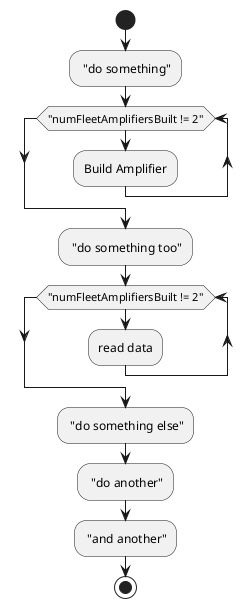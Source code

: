 @startuml while-loops
' allowmixing
start
- "do something"
while ("numFleetAmplifiersBuilt != 2")
    :Build Amplifier;
endwhile  
- "do something too"
while ("numFleetAmplifiersBuilt != 2")
    :read data;
endwhile  
' -[hidden]->
' detach

- "do something else"

- "do another"

' -[hidden]->
' detach

' if "canCreateAmplifier" then
'     -left->[true] "createRobot(AMPLIFIER)"
' endif

- "and another"

' if "canCreateAmplifier" then
' -left->[true] "createRobot(AMPLIFIER)"
' endif

stop

@enduml